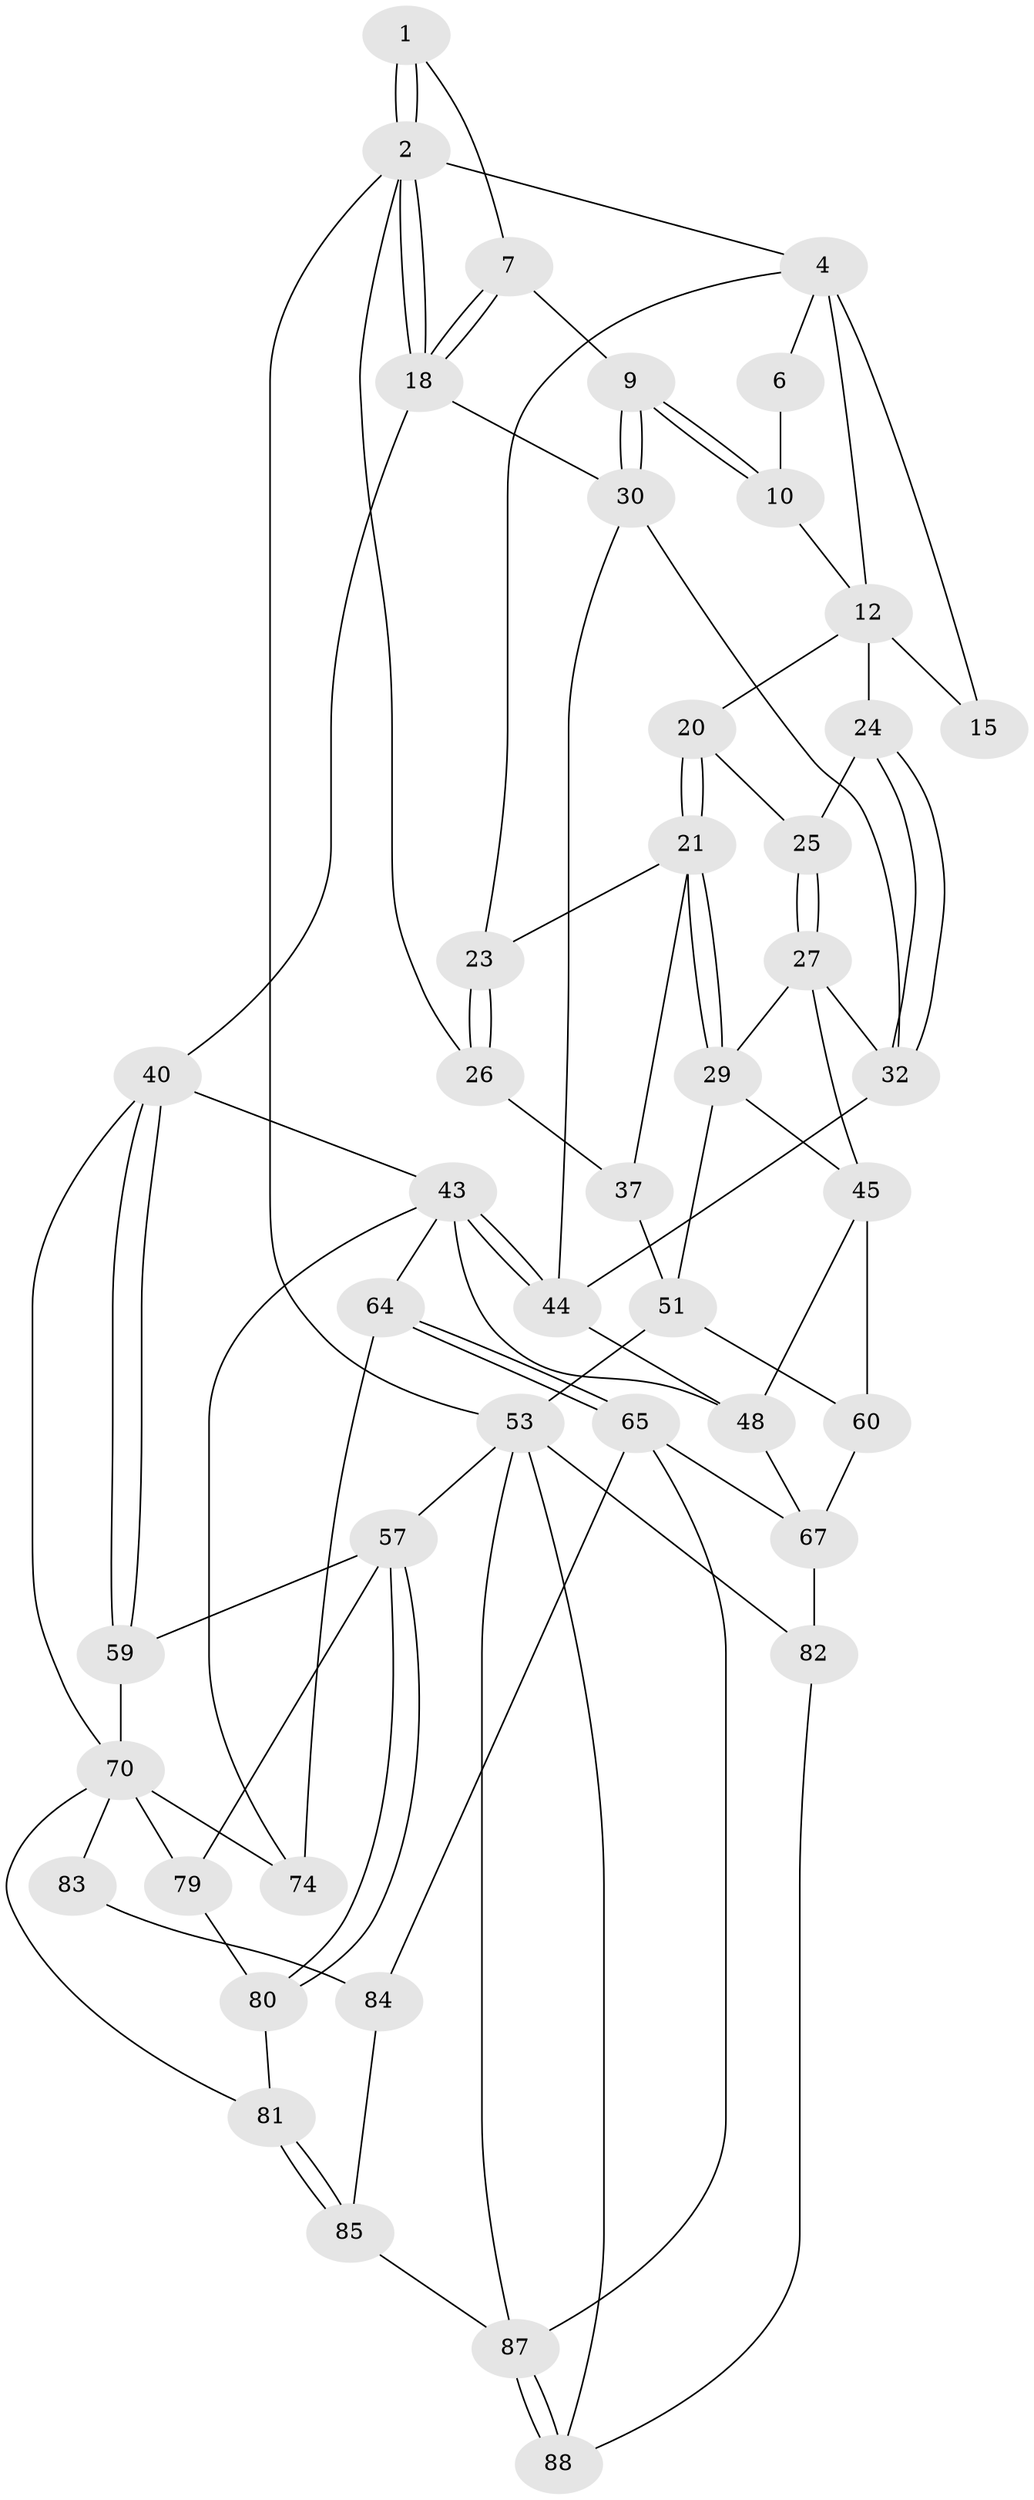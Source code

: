// original degree distribution, {3: 0.022222222222222223, 6: 0.2111111111111111, 5: 0.5333333333333333, 4: 0.23333333333333334}
// Generated by graph-tools (version 1.1) at 2025/28/03/15/25 16:28:02]
// undirected, 45 vertices, 96 edges
graph export_dot {
graph [start="1"]
  node [color=gray90,style=filled];
  1 [pos="+0.811674217210775+0"];
  2 [pos="+1+0",super="+3"];
  4 [pos="+0+0",super="+5+16"];
  6 [pos="+0.6429388148205446+0"];
  7 [pos="+0.8559030733656964+0.1386137655054742",super="+8"];
  9 [pos="+0.7770658514668514+0.23519552055797824"];
  10 [pos="+0.7655123483071997+0.2322491688573769",super="+11"];
  12 [pos="+0.6204022511125872+0.12273096021895016",super="+17+13"];
  15 [pos="+0.3922828574737521+0"];
  18 [pos="+1+0.13934907377485123",super="+33"];
  20 [pos="+0.4638259902996816+0.20813882765272876"];
  21 [pos="+0.2539393591798654+0.2924436375621801",super="+22"];
  23 [pos="+0.2026124796771464+0.2331024955855903"];
  24 [pos="+0.5709358671885555+0.30313091414383825"];
  25 [pos="+0.4925549541004503+0.25094381106736086"];
  26 [pos="+0+0"];
  27 [pos="+0.38639786508196505+0.39624260965308344",super="+28"];
  29 [pos="+0.2751320257613569+0.36473078936973713",super="+39"];
  30 [pos="+0.7367216177560736+0.4171703090613369",super="+31"];
  32 [pos="+0.5744004049525797+0.3601613656062683",super="+38"];
  37 [pos="+0+0.37006443164128094"];
  40 [pos="+1+0.5515823231671746",super="+41"];
  43 [pos="+0.7119665462505147+0.5738288014866569",super="+62"];
  44 [pos="+0.7086961894433256+0.5676891575858296",super="+47"];
  45 [pos="+0.24628308528302467+0.5674422260036651",super="+50"];
  48 [pos="+0.42634811261754896+0.5961264597337143",super="+49"];
  51 [pos="+0.15810987270276333+0.575558913512641",super="+52+61"];
  53 [pos="+0+0.7118354018045694",super="+75+54"];
  57 [pos="+1+1",super="+58"];
  59 [pos="+1+0.7013399168831271",super="+69"];
  60 [pos="+0.18712861173385975+0.7572312063670976"];
  64 [pos="+0.5029213985369178+0.7477799374266416"];
  65 [pos="+0.4577577477261933+0.8450928886286667",super="+66"];
  67 [pos="+0.3494462572651799+0.820015328234474",super="+68"];
  70 [pos="+0.8339786621880372+0.6620328661921354",super="+71"];
  74 [pos="+0.6515171379334629+0.6918278166723348"];
  79 [pos="+0.857956398343416+0.7982626331572165"];
  80 [pos="+0.820789634909351+0.869031657927184"];
  81 [pos="+0.7995368985990897+0.8680967715325051"];
  82 [pos="+0.18720135898009846+0.8237013698734219",super="+89"];
  83 [pos="+0.7164231476992811+0.8301848924707187"];
  84 [pos="+0.5886268684368549+0.8877408124577815",super="+86"];
  85 [pos="+0.7219022362805994+1"];
  87 [pos="+0.3851505767554437+1",super="+90"];
  88 [pos="+0.14318541568090526+1"];
  1 -- 2;
  1 -- 2;
  1 -- 7;
  2 -- 18;
  2 -- 18;
  2 -- 26;
  2 -- 4;
  2 -- 53 [weight=2];
  4 -- 6;
  4 -- 15 [weight=2];
  4 -- 23;
  4 -- 12;
  6 -- 10;
  7 -- 18 [weight=2];
  7 -- 18;
  7 -- 9;
  9 -- 10;
  9 -- 10;
  9 -- 30;
  9 -- 30;
  10 -- 12 [weight=2];
  12 -- 24;
  12 -- 20;
  12 -- 15;
  18 -- 40 [weight=2];
  18 -- 30;
  20 -- 21;
  20 -- 21;
  20 -- 25;
  21 -- 29 [weight=2];
  21 -- 29;
  21 -- 37;
  21 -- 23;
  23 -- 26;
  23 -- 26;
  24 -- 25;
  24 -- 32;
  24 -- 32;
  25 -- 27;
  25 -- 27;
  26 -- 37;
  27 -- 32;
  27 -- 29;
  27 -- 45;
  29 -- 45;
  29 -- 51;
  30 -- 32;
  30 -- 44;
  32 -- 44;
  37 -- 51;
  40 -- 59;
  40 -- 59;
  40 -- 43;
  40 -- 70;
  43 -- 44;
  43 -- 44;
  43 -- 48;
  43 -- 64;
  43 -- 74;
  44 -- 48;
  45 -- 48;
  45 -- 60;
  48 -- 67;
  51 -- 53 [weight=2];
  51 -- 60;
  53 -- 82 [weight=2];
  53 -- 87;
  53 -- 88;
  53 -- 57;
  57 -- 80;
  57 -- 80;
  57 -- 59 [weight=2];
  57 -- 79;
  59 -- 70 [weight=2];
  60 -- 67;
  64 -- 65;
  64 -- 65;
  64 -- 74;
  65 -- 84;
  65 -- 67;
  65 -- 87;
  67 -- 82;
  70 -- 81;
  70 -- 83;
  70 -- 74;
  70 -- 79;
  79 -- 80;
  80 -- 81;
  81 -- 85;
  81 -- 85;
  82 -- 88;
  83 -- 84 [weight=2];
  84 -- 85;
  85 -- 87;
  87 -- 88;
  87 -- 88;
}
